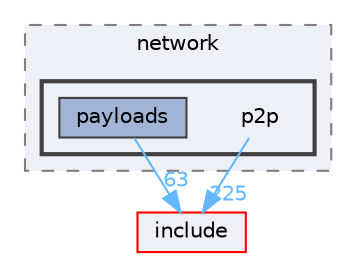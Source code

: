 digraph "src/network/p2p"
{
 // LATEX_PDF_SIZE
  bgcolor="transparent";
  edge [fontname=Helvetica,fontsize=10,labelfontname=Helvetica,labelfontsize=10];
  node [fontname=Helvetica,fontsize=10,shape=box,height=0.2,width=0.4];
  compound=true
  subgraph clusterdir_fc4c7f03e1a69a98c370fae55a743828 {
    graph [ bgcolor="#edf0f7", pencolor="grey50", label="network", fontname=Helvetica,fontsize=10 style="filled,dashed", URL="dir_fc4c7f03e1a69a98c370fae55a743828.html",tooltip=""]
  subgraph clusterdir_cffbf25e70a7863570d0b1ab123d2ef6 {
    graph [ bgcolor="#edf0f7", pencolor="grey25", label="", fontname=Helvetica,fontsize=10 style="filled,bold", URL="dir_cffbf25e70a7863570d0b1ab123d2ef6.html",tooltip=""]
    dir_cffbf25e70a7863570d0b1ab123d2ef6 [shape=plaintext, label="p2p"];
  dir_2b716916d486cdb25320ff75861d3550 [label="payloads", fillcolor="#a2b4d6", color="grey25", style="filled", URL="dir_2b716916d486cdb25320ff75861d3550.html",tooltip=""];
  }
  }
  dir_d44c64559bbebec7f509842c48db8b23 [label="include", fillcolor="#edf0f7", color="red", style="filled", URL="dir_d44c64559bbebec7f509842c48db8b23.html",tooltip=""];
  dir_cffbf25e70a7863570d0b1ab123d2ef6->dir_d44c64559bbebec7f509842c48db8b23 [headlabel="225", labeldistance=1.5 headhref="dir_000045_000018.html" href="dir_000045_000018.html" color="steelblue1" fontcolor="steelblue1"];
  dir_2b716916d486cdb25320ff75861d3550->dir_d44c64559bbebec7f509842c48db8b23 [headlabel="63", labeldistance=1.5 headhref="dir_000048_000018.html" href="dir_000048_000018.html" color="steelblue1" fontcolor="steelblue1"];
}
